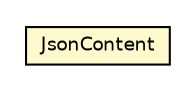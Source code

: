 #!/usr/local/bin/dot
#
# Class diagram 
# Generated by UMLGraph version R5_6-24-gf6e263 (http://www.umlgraph.org/)
#

digraph G {
	edge [fontname="Helvetica",fontsize=10,labelfontname="Helvetica",labelfontsize=10];
	node [fontname="Helvetica",fontsize=10,shape=plaintext];
	nodesep=0.25;
	ranksep=0.5;
	// sabina.content.JsonContent
	c39 [label=<<table title="sabina.content.JsonContent" border="0" cellborder="1" cellspacing="0" cellpadding="2" port="p" bgcolor="lemonChiffon" href="./JsonContent.html">
		<tr><td><table border="0" cellspacing="0" cellpadding="1">
<tr><td align="center" balign="center"> JsonContent </td></tr>
		</table></td></tr>
		</table>>, URL="./JsonContent.html", fontname="Helvetica", fontcolor="black", fontsize=9.0];
}

